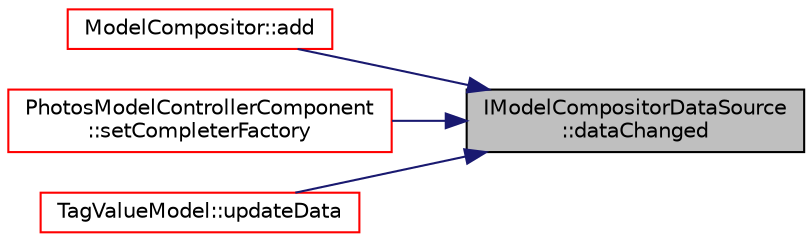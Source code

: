 digraph "IModelCompositorDataSource::dataChanged"
{
 // LATEX_PDF_SIZE
  edge [fontname="Helvetica",fontsize="10",labelfontname="Helvetica",labelfontsize="10"];
  node [fontname="Helvetica",fontsize="10",shape=record];
  rankdir="RL";
  Node1 [label="IModelCompositorDataSource\l::dataChanged",height=0.2,width=0.4,color="black", fillcolor="grey75", style="filled", fontcolor="black",tooltip=" "];
  Node1 -> Node2 [dir="back",color="midnightblue",fontsize="10",style="solid",fontname="Helvetica"];
  Node2 [label="ModelCompositor::add",height=0.2,width=0.4,color="red", fillcolor="white", style="filled",URL="$class_model_compositor.html#a563d500e24068110c21f75c807930b61",tooltip=" "];
  Node1 -> Node4 [dir="back",color="midnightblue",fontsize="10",style="solid",fontname="Helvetica"];
  Node4 [label="PhotosModelControllerComponent\l::setCompleterFactory",height=0.2,width=0.4,color="red", fillcolor="white", style="filled",URL="$class_photos_model_controller_component.html#a8ba1a06258de0c6d4e4788e51bc1e130",tooltip=" "];
  Node1 -> Node7 [dir="back",color="midnightblue",fontsize="10",style="solid",fontname="Helvetica"];
  Node7 [label="TagValueModel::updateData",height=0.2,width=0.4,color="red", fillcolor="white", style="filled",URL="$class_tag_value_model.html#ac9383f3a6cd789be57bd1abf0895f696",tooltip=" "];
}
